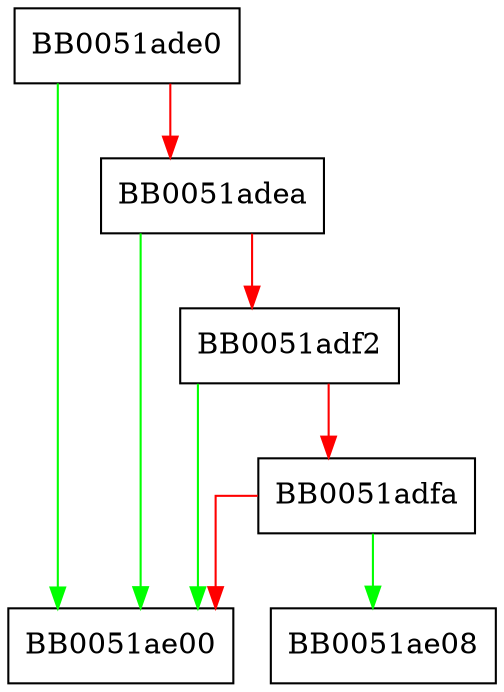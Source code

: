 digraph ASN1_const_check_infinite_end {
  node [shape="box"];
  graph [splines=ortho];
  BB0051ade0 -> BB0051ae00 [color="green"];
  BB0051ade0 -> BB0051adea [color="red"];
  BB0051adea -> BB0051ae00 [color="green"];
  BB0051adea -> BB0051adf2 [color="red"];
  BB0051adf2 -> BB0051ae00 [color="green"];
  BB0051adf2 -> BB0051adfa [color="red"];
  BB0051adfa -> BB0051ae08 [color="green"];
  BB0051adfa -> BB0051ae00 [color="red"];
}